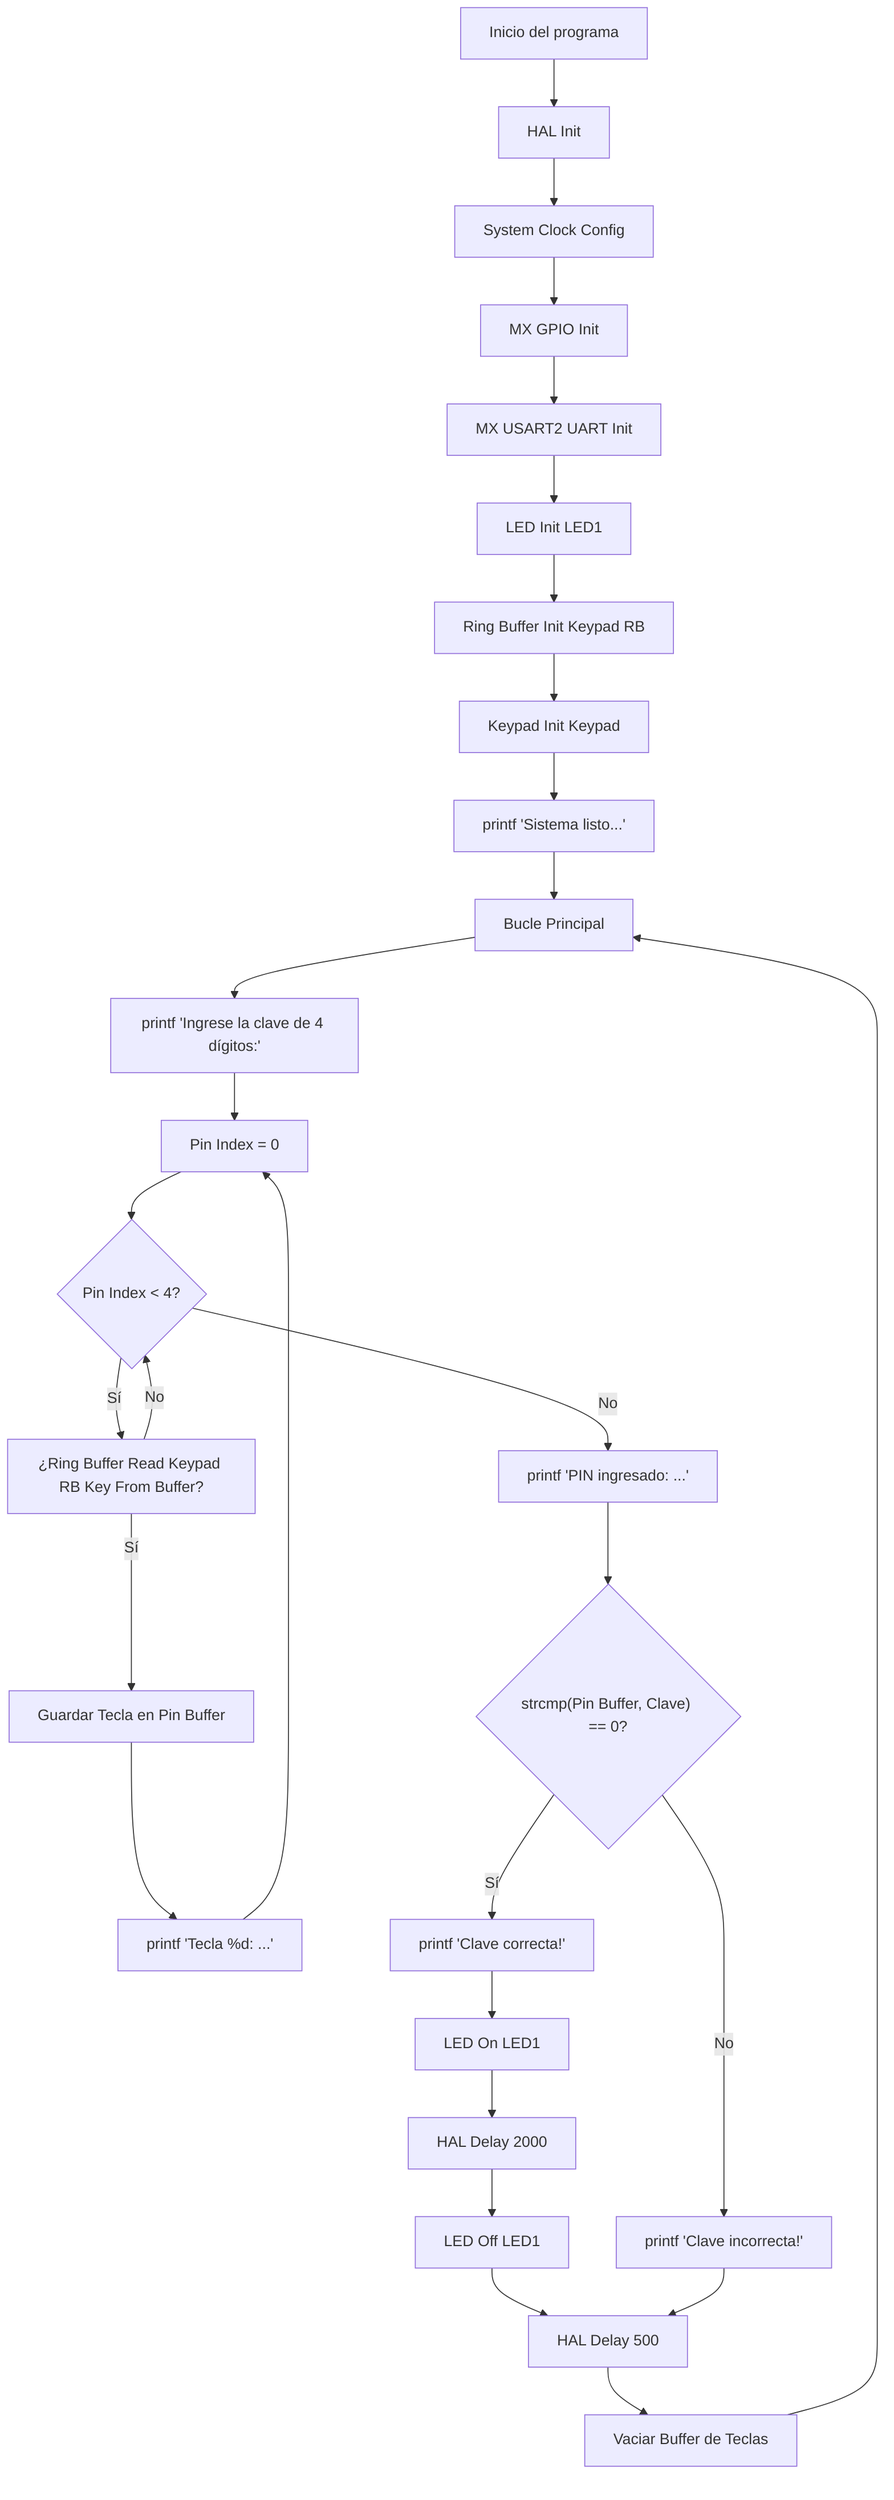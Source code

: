 flowchart TD
    A["Inicio del programa"] --> B["HAL Init"]
    B --> C["System Clock Config"]
    C --> D["MX GPIO Init"]
    D --> E["MX USART2 UART Init"]
    E --> F["LED Init LED1"]
    F --> G["Ring Buffer Init Keypad RB"]
    G --> H["Keypad Init Keypad"]
    H --> I["printf 'Sistema listo...'"]
    I --> J["Bucle Principal"]
    J --> K["printf 'Ingrese la clave de 4 dígitos:'"]
    K --> L["Pin Index = 0"]
    L --> M{"Pin Index < 4?"}
    M -- "Sí" --> N["¿Ring Buffer Read Keypad RB Key From Buffer?"]
    N -- "No" --> M
    N -- "Sí" --> O["Guardar Tecla en Pin Buffer"]
    O --> P["printf 'Tecla %d: ...'"]
    P --> L
    M -- "No" --> Q["printf 'PIN ingresado: ...'"]
    Q --> R{"strcmp(Pin Buffer, Clave) == 0?"}
    R -- "Sí" --> S["printf 'Clave correcta!'"]
    S --> T["LED On LED1"]
    T --> U["HAL Delay 2000"]
    U --> V["LED Off LED1"]
    R -- "No" --> W["printf 'Clave incorrecta!'"]
    V --> X["HAL Delay 500"]
    W --> X
    X --> Y["Vaciar Buffer de Teclas"]
    Y --> J